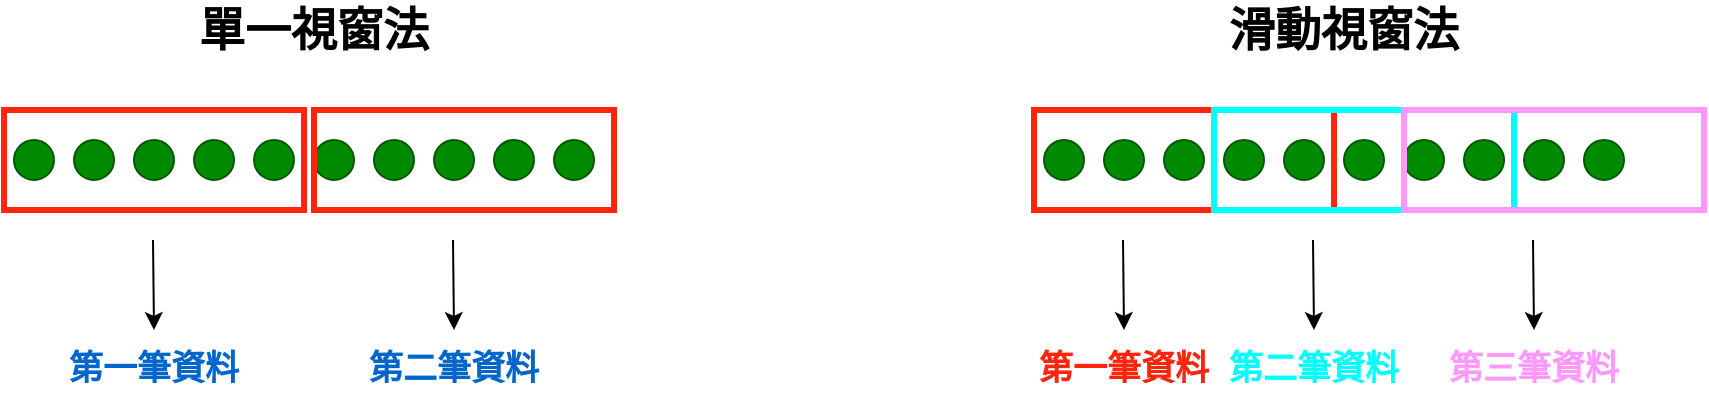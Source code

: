 <mxfile version="21.0.6" type="github">
  <diagram name="第 1 页" id="4c-iceqTF0tkmisphrdm">
    <mxGraphModel dx="1434" dy="764" grid="1" gridSize="10" guides="1" tooltips="1" connect="1" arrows="1" fold="1" page="1" pageScale="1" pageWidth="1169" pageHeight="1654" math="0" shadow="0">
      <root>
        <mxCell id="0" />
        <mxCell id="1" parent="0" />
        <mxCell id="PM1-wGHLotFBk7Kre_Rt-1" value="" style="ellipse;whiteSpace=wrap;html=1;aspect=fixed;fillColor=#008a00;strokeColor=#005700;fontColor=#ffffff;" vertex="1" parent="1">
          <mxGeometry x="100" y="240" width="20" height="20" as="geometry" />
        </mxCell>
        <mxCell id="PM1-wGHLotFBk7Kre_Rt-2" value="" style="ellipse;whiteSpace=wrap;html=1;aspect=fixed;fillColor=#008a00;strokeColor=#005700;fontColor=#ffffff;" vertex="1" parent="1">
          <mxGeometry x="130" y="240" width="20" height="20" as="geometry" />
        </mxCell>
        <mxCell id="PM1-wGHLotFBk7Kre_Rt-3" value="" style="ellipse;whiteSpace=wrap;html=1;aspect=fixed;fillColor=#008a00;strokeColor=#005700;fontColor=#ffffff;" vertex="1" parent="1">
          <mxGeometry x="160" y="240" width="20" height="20" as="geometry" />
        </mxCell>
        <mxCell id="PM1-wGHLotFBk7Kre_Rt-4" value="" style="ellipse;whiteSpace=wrap;html=1;aspect=fixed;fillColor=#008a00;strokeColor=#005700;fontColor=#ffffff;" vertex="1" parent="1">
          <mxGeometry x="190" y="240" width="20" height="20" as="geometry" />
        </mxCell>
        <mxCell id="PM1-wGHLotFBk7Kre_Rt-5" value="" style="ellipse;whiteSpace=wrap;html=1;aspect=fixed;fillColor=#008a00;strokeColor=#005700;fontColor=#ffffff;" vertex="1" parent="1">
          <mxGeometry x="220" y="240" width="20" height="20" as="geometry" />
        </mxCell>
        <mxCell id="PM1-wGHLotFBk7Kre_Rt-6" value="" style="ellipse;whiteSpace=wrap;html=1;aspect=fixed;fillColor=#008a00;strokeColor=#005700;fontColor=#ffffff;" vertex="1" parent="1">
          <mxGeometry x="250" y="240" width="20" height="20" as="geometry" />
        </mxCell>
        <mxCell id="PM1-wGHLotFBk7Kre_Rt-7" value="" style="ellipse;whiteSpace=wrap;html=1;aspect=fixed;fillColor=#008a00;strokeColor=#005700;fontColor=#ffffff;" vertex="1" parent="1">
          <mxGeometry x="280" y="240" width="20" height="20" as="geometry" />
        </mxCell>
        <mxCell id="PM1-wGHLotFBk7Kre_Rt-8" value="" style="ellipse;whiteSpace=wrap;html=1;aspect=fixed;fillColor=#008a00;strokeColor=#005700;fontColor=#ffffff;" vertex="1" parent="1">
          <mxGeometry x="310" y="240" width="20" height="20" as="geometry" />
        </mxCell>
        <mxCell id="PM1-wGHLotFBk7Kre_Rt-9" value="" style="ellipse;whiteSpace=wrap;html=1;aspect=fixed;fillColor=#008a00;strokeColor=#005700;fontColor=#ffffff;" vertex="1" parent="1">
          <mxGeometry x="340" y="240" width="20" height="20" as="geometry" />
        </mxCell>
        <mxCell id="PM1-wGHLotFBk7Kre_Rt-10" value="" style="ellipse;whiteSpace=wrap;html=1;aspect=fixed;fillColor=#008a00;strokeColor=#005700;fontColor=#ffffff;" vertex="1" parent="1">
          <mxGeometry x="370" y="240" width="20" height="20" as="geometry" />
        </mxCell>
        <mxCell id="PM1-wGHLotFBk7Kre_Rt-22" value="" style="rounded=0;whiteSpace=wrap;html=1;fillColor=none;strokeColor=#FF250D;strokeWidth=3;" vertex="1" parent="1">
          <mxGeometry x="95" y="225" width="150" height="50" as="geometry" />
        </mxCell>
        <mxCell id="PM1-wGHLotFBk7Kre_Rt-23" value="" style="rounded=0;whiteSpace=wrap;html=1;fillColor=none;strokeColor=#FF250D;strokeWidth=3;" vertex="1" parent="1">
          <mxGeometry x="250" y="225" width="150" height="50" as="geometry" />
        </mxCell>
        <mxCell id="PM1-wGHLotFBk7Kre_Rt-24" value="" style="endArrow=classic;html=1;rounded=0;" edge="1" parent="1">
          <mxGeometry width="50" height="50" relative="1" as="geometry">
            <mxPoint x="169.5" y="290" as="sourcePoint" />
            <mxPoint x="170" y="335" as="targetPoint" />
          </mxGeometry>
        </mxCell>
        <mxCell id="PM1-wGHLotFBk7Kre_Rt-25" value="" style="endArrow=classic;html=1;rounded=0;" edge="1" parent="1">
          <mxGeometry width="50" height="50" relative="1" as="geometry">
            <mxPoint x="319.5" y="290" as="sourcePoint" />
            <mxPoint x="320" y="335" as="targetPoint" />
          </mxGeometry>
        </mxCell>
        <mxCell id="PM1-wGHLotFBk7Kre_Rt-28" value="&lt;font color=&quot;#0066cc&quot; face=&quot;Times New Roman&quot; style=&quot;font-size: 17px;&quot;&gt;&lt;b&gt;第一筆資料&lt;/b&gt;&lt;/font&gt;" style="text;html=1;strokeColor=none;fillColor=none;align=center;verticalAlign=middle;whiteSpace=wrap;rounded=0;" vertex="1" parent="1">
          <mxGeometry x="125" y="340" width="90" height="30" as="geometry" />
        </mxCell>
        <mxCell id="PM1-wGHLotFBk7Kre_Rt-29" value="&lt;font color=&quot;#0066cc&quot; face=&quot;Times New Roman&quot; style=&quot;font-size: 17px;&quot;&gt;&lt;b&gt;第二筆資料&lt;/b&gt;&lt;/font&gt;" style="text;html=1;strokeColor=none;fillColor=none;align=center;verticalAlign=middle;whiteSpace=wrap;rounded=0;" vertex="1" parent="1">
          <mxGeometry x="275" y="340" width="90" height="30" as="geometry" />
        </mxCell>
        <mxCell id="PM1-wGHLotFBk7Kre_Rt-30" value="&lt;font size=&quot;1&quot; face=&quot;Times New Roman&quot;&gt;&lt;b style=&quot;font-size: 23px;&quot;&gt;單一視窗法&lt;/b&gt;&lt;/font&gt;" style="text;html=1;strokeColor=none;fillColor=none;align=center;verticalAlign=middle;whiteSpace=wrap;rounded=0;" vertex="1" parent="1">
          <mxGeometry x="180" y="170" width="140" height="30" as="geometry" />
        </mxCell>
        <mxCell id="PM1-wGHLotFBk7Kre_Rt-58" value="" style="ellipse;whiteSpace=wrap;html=1;aspect=fixed;fillColor=#008a00;strokeColor=#005700;fontColor=#ffffff;" vertex="1" parent="1">
          <mxGeometry x="615" y="240" width="20" height="20" as="geometry" />
        </mxCell>
        <mxCell id="PM1-wGHLotFBk7Kre_Rt-59" value="" style="ellipse;whiteSpace=wrap;html=1;aspect=fixed;fillColor=#008a00;strokeColor=#005700;fontColor=#ffffff;" vertex="1" parent="1">
          <mxGeometry x="645" y="240" width="20" height="20" as="geometry" />
        </mxCell>
        <mxCell id="PM1-wGHLotFBk7Kre_Rt-60" value="" style="ellipse;whiteSpace=wrap;html=1;aspect=fixed;fillColor=#008a00;strokeColor=#005700;fontColor=#ffffff;" vertex="1" parent="1">
          <mxGeometry x="675" y="240" width="20" height="20" as="geometry" />
        </mxCell>
        <mxCell id="PM1-wGHLotFBk7Kre_Rt-61" value="" style="ellipse;whiteSpace=wrap;html=1;aspect=fixed;fillColor=#008a00;strokeColor=#005700;fontColor=#ffffff;" vertex="1" parent="1">
          <mxGeometry x="705" y="240" width="20" height="20" as="geometry" />
        </mxCell>
        <mxCell id="PM1-wGHLotFBk7Kre_Rt-62" value="" style="ellipse;whiteSpace=wrap;html=1;aspect=fixed;fillColor=#008a00;strokeColor=#005700;fontColor=#ffffff;" vertex="1" parent="1">
          <mxGeometry x="735" y="240" width="20" height="20" as="geometry" />
        </mxCell>
        <mxCell id="PM1-wGHLotFBk7Kre_Rt-63" value="" style="ellipse;whiteSpace=wrap;html=1;aspect=fixed;fillColor=#008a00;strokeColor=#005700;fontColor=#ffffff;" vertex="1" parent="1">
          <mxGeometry x="765" y="240" width="20" height="20" as="geometry" />
        </mxCell>
        <mxCell id="PM1-wGHLotFBk7Kre_Rt-64" value="" style="ellipse;whiteSpace=wrap;html=1;aspect=fixed;fillColor=#008a00;strokeColor=#005700;fontColor=#ffffff;" vertex="1" parent="1">
          <mxGeometry x="795" y="240" width="20" height="20" as="geometry" />
        </mxCell>
        <mxCell id="PM1-wGHLotFBk7Kre_Rt-65" value="" style="ellipse;whiteSpace=wrap;html=1;aspect=fixed;fillColor=#008a00;strokeColor=#005700;fontColor=#ffffff;" vertex="1" parent="1">
          <mxGeometry x="825" y="240" width="20" height="20" as="geometry" />
        </mxCell>
        <mxCell id="PM1-wGHLotFBk7Kre_Rt-66" value="" style="ellipse;whiteSpace=wrap;html=1;aspect=fixed;fillColor=#008a00;strokeColor=#005700;fontColor=#ffffff;" vertex="1" parent="1">
          <mxGeometry x="855" y="240" width="20" height="20" as="geometry" />
        </mxCell>
        <mxCell id="PM1-wGHLotFBk7Kre_Rt-67" value="" style="ellipse;whiteSpace=wrap;html=1;aspect=fixed;fillColor=#008a00;strokeColor=#005700;fontColor=#ffffff;" vertex="1" parent="1">
          <mxGeometry x="885" y="240" width="20" height="20" as="geometry" />
        </mxCell>
        <mxCell id="PM1-wGHLotFBk7Kre_Rt-68" value="" style="rounded=0;whiteSpace=wrap;html=1;fillColor=none;strokeColor=#FF250D;strokeWidth=3;" vertex="1" parent="1">
          <mxGeometry x="610" y="225" width="150" height="50" as="geometry" />
        </mxCell>
        <mxCell id="PM1-wGHLotFBk7Kre_Rt-70" value="" style="endArrow=classic;html=1;rounded=0;" edge="1" parent="1">
          <mxGeometry width="50" height="50" relative="1" as="geometry">
            <mxPoint x="654.5" y="290" as="sourcePoint" />
            <mxPoint x="655" y="335" as="targetPoint" />
          </mxGeometry>
        </mxCell>
        <mxCell id="PM1-wGHLotFBk7Kre_Rt-71" value="" style="endArrow=classic;html=1;rounded=0;" edge="1" parent="1">
          <mxGeometry width="50" height="50" relative="1" as="geometry">
            <mxPoint x="749.5" y="290" as="sourcePoint" />
            <mxPoint x="750" y="335" as="targetPoint" />
          </mxGeometry>
        </mxCell>
        <mxCell id="PM1-wGHLotFBk7Kre_Rt-72" value="&lt;font color=&quot;#ff250d&quot; face=&quot;Times New Roman&quot; style=&quot;font-size: 17px;&quot;&gt;&lt;b style=&quot;&quot;&gt;第一筆資料&lt;/b&gt;&lt;/font&gt;" style="text;html=1;strokeColor=none;fillColor=none;align=center;verticalAlign=middle;whiteSpace=wrap;rounded=0;" vertex="1" parent="1">
          <mxGeometry x="610" y="340" width="90" height="30" as="geometry" />
        </mxCell>
        <mxCell id="PM1-wGHLotFBk7Kre_Rt-73" value="&lt;font color=&quot;#00ffff&quot; face=&quot;Times New Roman&quot; style=&quot;font-size: 17px;&quot;&gt;&lt;b style=&quot;&quot;&gt;第二筆資料&lt;/b&gt;&lt;/font&gt;" style="text;html=1;strokeColor=none;fillColor=none;align=center;verticalAlign=middle;whiteSpace=wrap;rounded=0;" vertex="1" parent="1">
          <mxGeometry x="705" y="340" width="90" height="30" as="geometry" />
        </mxCell>
        <mxCell id="PM1-wGHLotFBk7Kre_Rt-75" value="" style="rounded=0;whiteSpace=wrap;html=1;fillColor=none;strokeColor=#00FFFF;strokeWidth=3;" vertex="1" parent="1">
          <mxGeometry x="700" y="225" width="150" height="50" as="geometry" />
        </mxCell>
        <mxCell id="PM1-wGHLotFBk7Kre_Rt-74" value="&lt;font size=&quot;1&quot; face=&quot;Times New Roman&quot;&gt;&lt;b style=&quot;font-size: 23px;&quot;&gt;滑動視窗法&lt;/b&gt;&lt;/font&gt;" style="text;html=1;strokeColor=none;fillColor=none;align=center;verticalAlign=middle;whiteSpace=wrap;rounded=0;" vertex="1" parent="1">
          <mxGeometry x="695" y="170" width="140" height="30" as="geometry" />
        </mxCell>
        <mxCell id="PM1-wGHLotFBk7Kre_Rt-76" value="" style="rounded=0;whiteSpace=wrap;html=1;fillColor=none;strokeColor=#FF99FF;strokeWidth=3;" vertex="1" parent="1">
          <mxGeometry x="795" y="225" width="150" height="50" as="geometry" />
        </mxCell>
        <mxCell id="PM1-wGHLotFBk7Kre_Rt-77" value="" style="endArrow=classic;html=1;rounded=0;" edge="1" parent="1">
          <mxGeometry width="50" height="50" relative="1" as="geometry">
            <mxPoint x="859.5" y="290" as="sourcePoint" />
            <mxPoint x="860" y="335" as="targetPoint" />
          </mxGeometry>
        </mxCell>
        <mxCell id="PM1-wGHLotFBk7Kre_Rt-78" value="&lt;font color=&quot;#ff99ff&quot; face=&quot;Times New Roman&quot; style=&quot;font-size: 17px;&quot;&gt;&lt;b style=&quot;&quot;&gt;第三筆資料&lt;/b&gt;&lt;/font&gt;" style="text;html=1;strokeColor=none;fillColor=none;align=center;verticalAlign=middle;whiteSpace=wrap;rounded=0;" vertex="1" parent="1">
          <mxGeometry x="815" y="340" width="90" height="30" as="geometry" />
        </mxCell>
      </root>
    </mxGraphModel>
  </diagram>
</mxfile>
